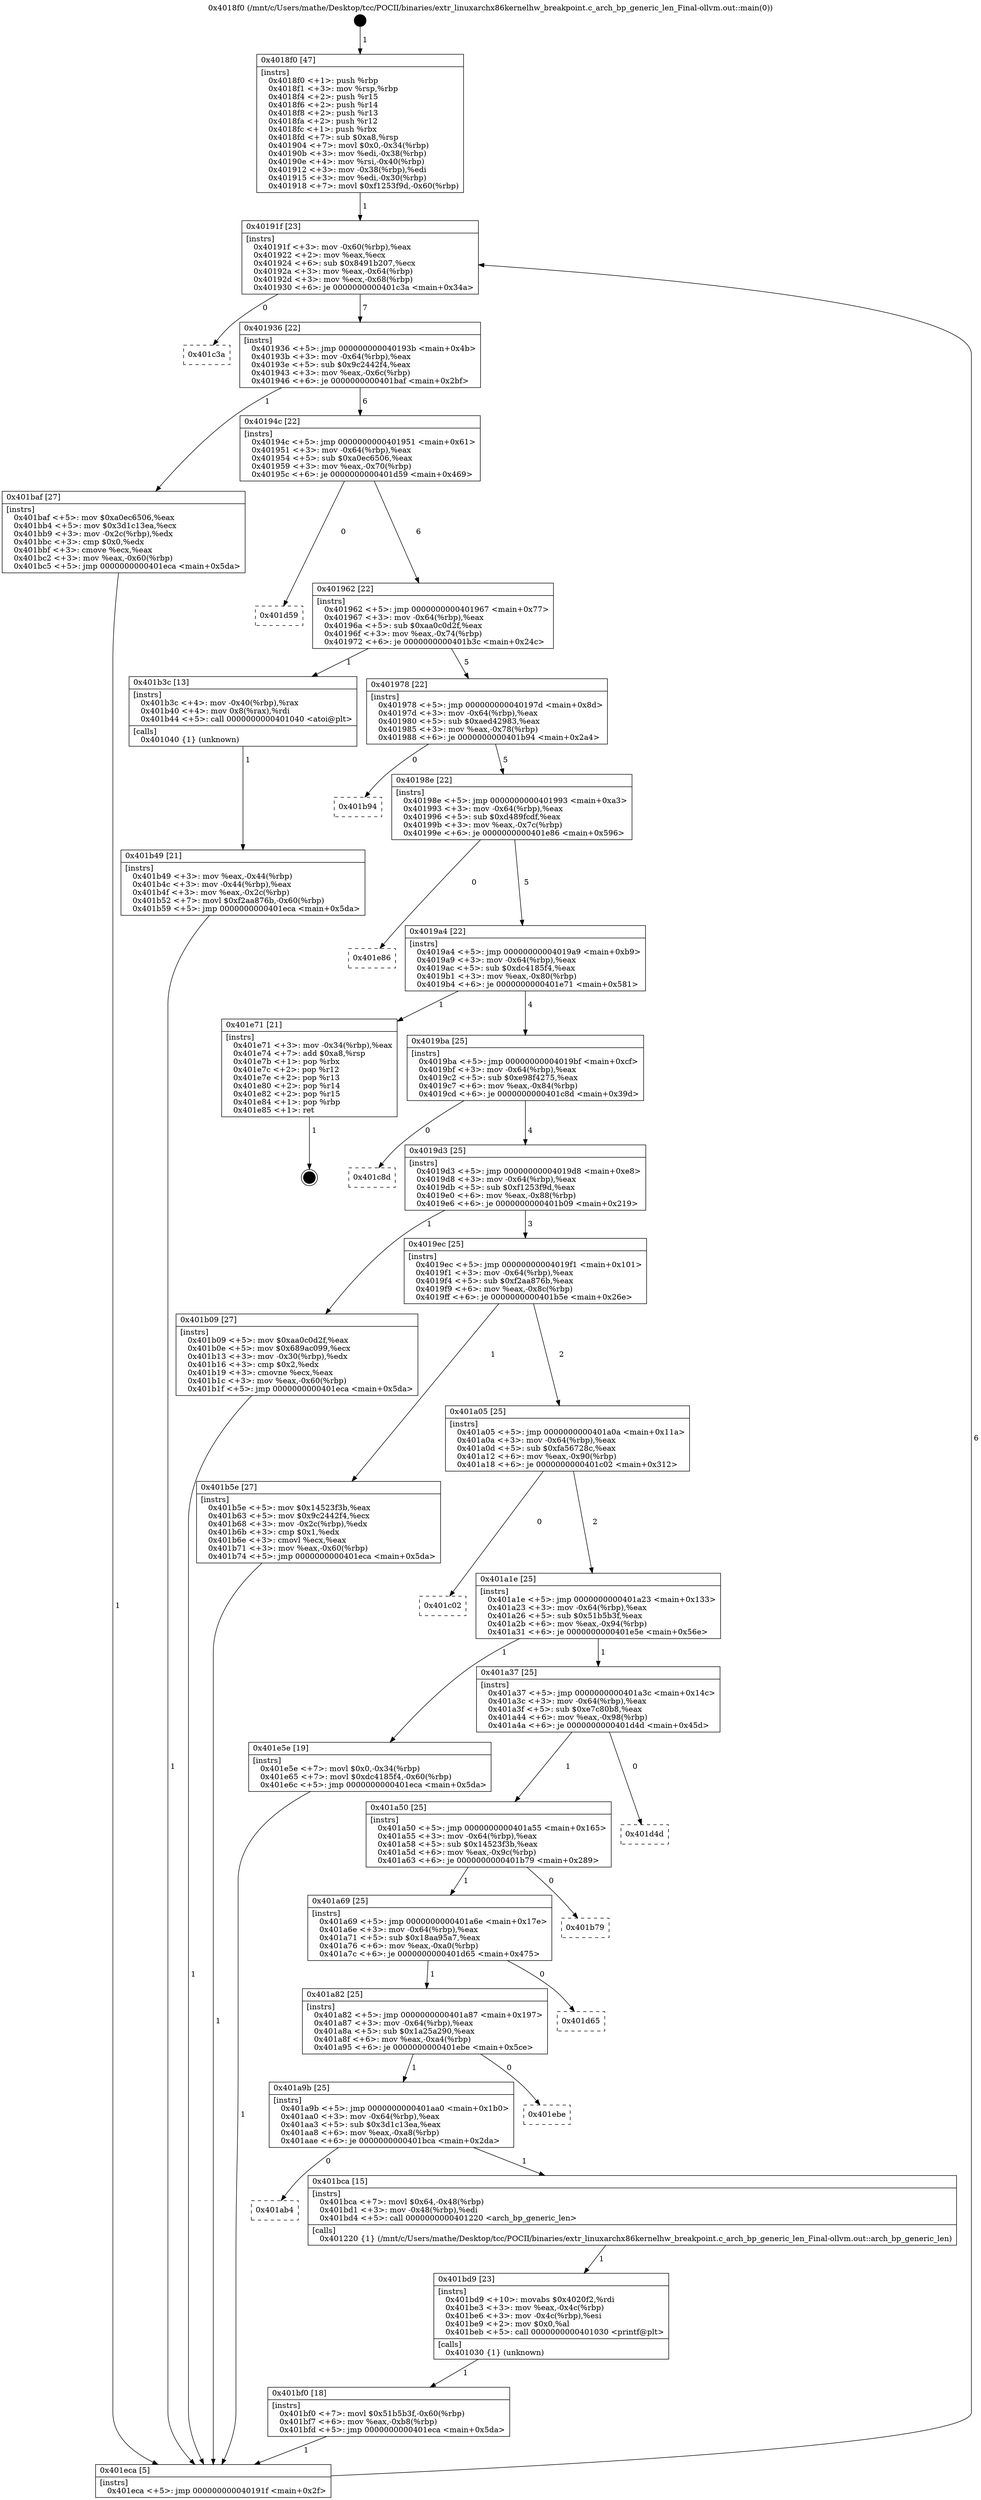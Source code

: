 digraph "0x4018f0" {
  label = "0x4018f0 (/mnt/c/Users/mathe/Desktop/tcc/POCII/binaries/extr_linuxarchx86kernelhw_breakpoint.c_arch_bp_generic_len_Final-ollvm.out::main(0))"
  labelloc = "t"
  node[shape=record]

  Entry [label="",width=0.3,height=0.3,shape=circle,fillcolor=black,style=filled]
  "0x40191f" [label="{
     0x40191f [23]\l
     | [instrs]\l
     &nbsp;&nbsp;0x40191f \<+3\>: mov -0x60(%rbp),%eax\l
     &nbsp;&nbsp;0x401922 \<+2\>: mov %eax,%ecx\l
     &nbsp;&nbsp;0x401924 \<+6\>: sub $0x8491b207,%ecx\l
     &nbsp;&nbsp;0x40192a \<+3\>: mov %eax,-0x64(%rbp)\l
     &nbsp;&nbsp;0x40192d \<+3\>: mov %ecx,-0x68(%rbp)\l
     &nbsp;&nbsp;0x401930 \<+6\>: je 0000000000401c3a \<main+0x34a\>\l
  }"]
  "0x401c3a" [label="{
     0x401c3a\l
  }", style=dashed]
  "0x401936" [label="{
     0x401936 [22]\l
     | [instrs]\l
     &nbsp;&nbsp;0x401936 \<+5\>: jmp 000000000040193b \<main+0x4b\>\l
     &nbsp;&nbsp;0x40193b \<+3\>: mov -0x64(%rbp),%eax\l
     &nbsp;&nbsp;0x40193e \<+5\>: sub $0x9c2442f4,%eax\l
     &nbsp;&nbsp;0x401943 \<+3\>: mov %eax,-0x6c(%rbp)\l
     &nbsp;&nbsp;0x401946 \<+6\>: je 0000000000401baf \<main+0x2bf\>\l
  }"]
  Exit [label="",width=0.3,height=0.3,shape=circle,fillcolor=black,style=filled,peripheries=2]
  "0x401baf" [label="{
     0x401baf [27]\l
     | [instrs]\l
     &nbsp;&nbsp;0x401baf \<+5\>: mov $0xa0ec6506,%eax\l
     &nbsp;&nbsp;0x401bb4 \<+5\>: mov $0x3d1c13ea,%ecx\l
     &nbsp;&nbsp;0x401bb9 \<+3\>: mov -0x2c(%rbp),%edx\l
     &nbsp;&nbsp;0x401bbc \<+3\>: cmp $0x0,%edx\l
     &nbsp;&nbsp;0x401bbf \<+3\>: cmove %ecx,%eax\l
     &nbsp;&nbsp;0x401bc2 \<+3\>: mov %eax,-0x60(%rbp)\l
     &nbsp;&nbsp;0x401bc5 \<+5\>: jmp 0000000000401eca \<main+0x5da\>\l
  }"]
  "0x40194c" [label="{
     0x40194c [22]\l
     | [instrs]\l
     &nbsp;&nbsp;0x40194c \<+5\>: jmp 0000000000401951 \<main+0x61\>\l
     &nbsp;&nbsp;0x401951 \<+3\>: mov -0x64(%rbp),%eax\l
     &nbsp;&nbsp;0x401954 \<+5\>: sub $0xa0ec6506,%eax\l
     &nbsp;&nbsp;0x401959 \<+3\>: mov %eax,-0x70(%rbp)\l
     &nbsp;&nbsp;0x40195c \<+6\>: je 0000000000401d59 \<main+0x469\>\l
  }"]
  "0x401bf0" [label="{
     0x401bf0 [18]\l
     | [instrs]\l
     &nbsp;&nbsp;0x401bf0 \<+7\>: movl $0x51b5b3f,-0x60(%rbp)\l
     &nbsp;&nbsp;0x401bf7 \<+6\>: mov %eax,-0xb8(%rbp)\l
     &nbsp;&nbsp;0x401bfd \<+5\>: jmp 0000000000401eca \<main+0x5da\>\l
  }"]
  "0x401d59" [label="{
     0x401d59\l
  }", style=dashed]
  "0x401962" [label="{
     0x401962 [22]\l
     | [instrs]\l
     &nbsp;&nbsp;0x401962 \<+5\>: jmp 0000000000401967 \<main+0x77\>\l
     &nbsp;&nbsp;0x401967 \<+3\>: mov -0x64(%rbp),%eax\l
     &nbsp;&nbsp;0x40196a \<+5\>: sub $0xaa0c0d2f,%eax\l
     &nbsp;&nbsp;0x40196f \<+3\>: mov %eax,-0x74(%rbp)\l
     &nbsp;&nbsp;0x401972 \<+6\>: je 0000000000401b3c \<main+0x24c\>\l
  }"]
  "0x401bd9" [label="{
     0x401bd9 [23]\l
     | [instrs]\l
     &nbsp;&nbsp;0x401bd9 \<+10\>: movabs $0x4020f2,%rdi\l
     &nbsp;&nbsp;0x401be3 \<+3\>: mov %eax,-0x4c(%rbp)\l
     &nbsp;&nbsp;0x401be6 \<+3\>: mov -0x4c(%rbp),%esi\l
     &nbsp;&nbsp;0x401be9 \<+2\>: mov $0x0,%al\l
     &nbsp;&nbsp;0x401beb \<+5\>: call 0000000000401030 \<printf@plt\>\l
     | [calls]\l
     &nbsp;&nbsp;0x401030 \{1\} (unknown)\l
  }"]
  "0x401b3c" [label="{
     0x401b3c [13]\l
     | [instrs]\l
     &nbsp;&nbsp;0x401b3c \<+4\>: mov -0x40(%rbp),%rax\l
     &nbsp;&nbsp;0x401b40 \<+4\>: mov 0x8(%rax),%rdi\l
     &nbsp;&nbsp;0x401b44 \<+5\>: call 0000000000401040 \<atoi@plt\>\l
     | [calls]\l
     &nbsp;&nbsp;0x401040 \{1\} (unknown)\l
  }"]
  "0x401978" [label="{
     0x401978 [22]\l
     | [instrs]\l
     &nbsp;&nbsp;0x401978 \<+5\>: jmp 000000000040197d \<main+0x8d\>\l
     &nbsp;&nbsp;0x40197d \<+3\>: mov -0x64(%rbp),%eax\l
     &nbsp;&nbsp;0x401980 \<+5\>: sub $0xaed42983,%eax\l
     &nbsp;&nbsp;0x401985 \<+3\>: mov %eax,-0x78(%rbp)\l
     &nbsp;&nbsp;0x401988 \<+6\>: je 0000000000401b94 \<main+0x2a4\>\l
  }"]
  "0x401ab4" [label="{
     0x401ab4\l
  }", style=dashed]
  "0x401b94" [label="{
     0x401b94\l
  }", style=dashed]
  "0x40198e" [label="{
     0x40198e [22]\l
     | [instrs]\l
     &nbsp;&nbsp;0x40198e \<+5\>: jmp 0000000000401993 \<main+0xa3\>\l
     &nbsp;&nbsp;0x401993 \<+3\>: mov -0x64(%rbp),%eax\l
     &nbsp;&nbsp;0x401996 \<+5\>: sub $0xd489fcdf,%eax\l
     &nbsp;&nbsp;0x40199b \<+3\>: mov %eax,-0x7c(%rbp)\l
     &nbsp;&nbsp;0x40199e \<+6\>: je 0000000000401e86 \<main+0x596\>\l
  }"]
  "0x401bca" [label="{
     0x401bca [15]\l
     | [instrs]\l
     &nbsp;&nbsp;0x401bca \<+7\>: movl $0x64,-0x48(%rbp)\l
     &nbsp;&nbsp;0x401bd1 \<+3\>: mov -0x48(%rbp),%edi\l
     &nbsp;&nbsp;0x401bd4 \<+5\>: call 0000000000401220 \<arch_bp_generic_len\>\l
     | [calls]\l
     &nbsp;&nbsp;0x401220 \{1\} (/mnt/c/Users/mathe/Desktop/tcc/POCII/binaries/extr_linuxarchx86kernelhw_breakpoint.c_arch_bp_generic_len_Final-ollvm.out::arch_bp_generic_len)\l
  }"]
  "0x401e86" [label="{
     0x401e86\l
  }", style=dashed]
  "0x4019a4" [label="{
     0x4019a4 [22]\l
     | [instrs]\l
     &nbsp;&nbsp;0x4019a4 \<+5\>: jmp 00000000004019a9 \<main+0xb9\>\l
     &nbsp;&nbsp;0x4019a9 \<+3\>: mov -0x64(%rbp),%eax\l
     &nbsp;&nbsp;0x4019ac \<+5\>: sub $0xdc4185f4,%eax\l
     &nbsp;&nbsp;0x4019b1 \<+3\>: mov %eax,-0x80(%rbp)\l
     &nbsp;&nbsp;0x4019b4 \<+6\>: je 0000000000401e71 \<main+0x581\>\l
  }"]
  "0x401a9b" [label="{
     0x401a9b [25]\l
     | [instrs]\l
     &nbsp;&nbsp;0x401a9b \<+5\>: jmp 0000000000401aa0 \<main+0x1b0\>\l
     &nbsp;&nbsp;0x401aa0 \<+3\>: mov -0x64(%rbp),%eax\l
     &nbsp;&nbsp;0x401aa3 \<+5\>: sub $0x3d1c13ea,%eax\l
     &nbsp;&nbsp;0x401aa8 \<+6\>: mov %eax,-0xa8(%rbp)\l
     &nbsp;&nbsp;0x401aae \<+6\>: je 0000000000401bca \<main+0x2da\>\l
  }"]
  "0x401e71" [label="{
     0x401e71 [21]\l
     | [instrs]\l
     &nbsp;&nbsp;0x401e71 \<+3\>: mov -0x34(%rbp),%eax\l
     &nbsp;&nbsp;0x401e74 \<+7\>: add $0xa8,%rsp\l
     &nbsp;&nbsp;0x401e7b \<+1\>: pop %rbx\l
     &nbsp;&nbsp;0x401e7c \<+2\>: pop %r12\l
     &nbsp;&nbsp;0x401e7e \<+2\>: pop %r13\l
     &nbsp;&nbsp;0x401e80 \<+2\>: pop %r14\l
     &nbsp;&nbsp;0x401e82 \<+2\>: pop %r15\l
     &nbsp;&nbsp;0x401e84 \<+1\>: pop %rbp\l
     &nbsp;&nbsp;0x401e85 \<+1\>: ret\l
  }"]
  "0x4019ba" [label="{
     0x4019ba [25]\l
     | [instrs]\l
     &nbsp;&nbsp;0x4019ba \<+5\>: jmp 00000000004019bf \<main+0xcf\>\l
     &nbsp;&nbsp;0x4019bf \<+3\>: mov -0x64(%rbp),%eax\l
     &nbsp;&nbsp;0x4019c2 \<+5\>: sub $0xe98f4275,%eax\l
     &nbsp;&nbsp;0x4019c7 \<+6\>: mov %eax,-0x84(%rbp)\l
     &nbsp;&nbsp;0x4019cd \<+6\>: je 0000000000401c8d \<main+0x39d\>\l
  }"]
  "0x401ebe" [label="{
     0x401ebe\l
  }", style=dashed]
  "0x401c8d" [label="{
     0x401c8d\l
  }", style=dashed]
  "0x4019d3" [label="{
     0x4019d3 [25]\l
     | [instrs]\l
     &nbsp;&nbsp;0x4019d3 \<+5\>: jmp 00000000004019d8 \<main+0xe8\>\l
     &nbsp;&nbsp;0x4019d8 \<+3\>: mov -0x64(%rbp),%eax\l
     &nbsp;&nbsp;0x4019db \<+5\>: sub $0xf1253f9d,%eax\l
     &nbsp;&nbsp;0x4019e0 \<+6\>: mov %eax,-0x88(%rbp)\l
     &nbsp;&nbsp;0x4019e6 \<+6\>: je 0000000000401b09 \<main+0x219\>\l
  }"]
  "0x401a82" [label="{
     0x401a82 [25]\l
     | [instrs]\l
     &nbsp;&nbsp;0x401a82 \<+5\>: jmp 0000000000401a87 \<main+0x197\>\l
     &nbsp;&nbsp;0x401a87 \<+3\>: mov -0x64(%rbp),%eax\l
     &nbsp;&nbsp;0x401a8a \<+5\>: sub $0x1a25a290,%eax\l
     &nbsp;&nbsp;0x401a8f \<+6\>: mov %eax,-0xa4(%rbp)\l
     &nbsp;&nbsp;0x401a95 \<+6\>: je 0000000000401ebe \<main+0x5ce\>\l
  }"]
  "0x401b09" [label="{
     0x401b09 [27]\l
     | [instrs]\l
     &nbsp;&nbsp;0x401b09 \<+5\>: mov $0xaa0c0d2f,%eax\l
     &nbsp;&nbsp;0x401b0e \<+5\>: mov $0x689ac099,%ecx\l
     &nbsp;&nbsp;0x401b13 \<+3\>: mov -0x30(%rbp),%edx\l
     &nbsp;&nbsp;0x401b16 \<+3\>: cmp $0x2,%edx\l
     &nbsp;&nbsp;0x401b19 \<+3\>: cmovne %ecx,%eax\l
     &nbsp;&nbsp;0x401b1c \<+3\>: mov %eax,-0x60(%rbp)\l
     &nbsp;&nbsp;0x401b1f \<+5\>: jmp 0000000000401eca \<main+0x5da\>\l
  }"]
  "0x4019ec" [label="{
     0x4019ec [25]\l
     | [instrs]\l
     &nbsp;&nbsp;0x4019ec \<+5\>: jmp 00000000004019f1 \<main+0x101\>\l
     &nbsp;&nbsp;0x4019f1 \<+3\>: mov -0x64(%rbp),%eax\l
     &nbsp;&nbsp;0x4019f4 \<+5\>: sub $0xf2aa876b,%eax\l
     &nbsp;&nbsp;0x4019f9 \<+6\>: mov %eax,-0x8c(%rbp)\l
     &nbsp;&nbsp;0x4019ff \<+6\>: je 0000000000401b5e \<main+0x26e\>\l
  }"]
  "0x401eca" [label="{
     0x401eca [5]\l
     | [instrs]\l
     &nbsp;&nbsp;0x401eca \<+5\>: jmp 000000000040191f \<main+0x2f\>\l
  }"]
  "0x4018f0" [label="{
     0x4018f0 [47]\l
     | [instrs]\l
     &nbsp;&nbsp;0x4018f0 \<+1\>: push %rbp\l
     &nbsp;&nbsp;0x4018f1 \<+3\>: mov %rsp,%rbp\l
     &nbsp;&nbsp;0x4018f4 \<+2\>: push %r15\l
     &nbsp;&nbsp;0x4018f6 \<+2\>: push %r14\l
     &nbsp;&nbsp;0x4018f8 \<+2\>: push %r13\l
     &nbsp;&nbsp;0x4018fa \<+2\>: push %r12\l
     &nbsp;&nbsp;0x4018fc \<+1\>: push %rbx\l
     &nbsp;&nbsp;0x4018fd \<+7\>: sub $0xa8,%rsp\l
     &nbsp;&nbsp;0x401904 \<+7\>: movl $0x0,-0x34(%rbp)\l
     &nbsp;&nbsp;0x40190b \<+3\>: mov %edi,-0x38(%rbp)\l
     &nbsp;&nbsp;0x40190e \<+4\>: mov %rsi,-0x40(%rbp)\l
     &nbsp;&nbsp;0x401912 \<+3\>: mov -0x38(%rbp),%edi\l
     &nbsp;&nbsp;0x401915 \<+3\>: mov %edi,-0x30(%rbp)\l
     &nbsp;&nbsp;0x401918 \<+7\>: movl $0xf1253f9d,-0x60(%rbp)\l
  }"]
  "0x401b49" [label="{
     0x401b49 [21]\l
     | [instrs]\l
     &nbsp;&nbsp;0x401b49 \<+3\>: mov %eax,-0x44(%rbp)\l
     &nbsp;&nbsp;0x401b4c \<+3\>: mov -0x44(%rbp),%eax\l
     &nbsp;&nbsp;0x401b4f \<+3\>: mov %eax,-0x2c(%rbp)\l
     &nbsp;&nbsp;0x401b52 \<+7\>: movl $0xf2aa876b,-0x60(%rbp)\l
     &nbsp;&nbsp;0x401b59 \<+5\>: jmp 0000000000401eca \<main+0x5da\>\l
  }"]
  "0x401d65" [label="{
     0x401d65\l
  }", style=dashed]
  "0x401b5e" [label="{
     0x401b5e [27]\l
     | [instrs]\l
     &nbsp;&nbsp;0x401b5e \<+5\>: mov $0x14523f3b,%eax\l
     &nbsp;&nbsp;0x401b63 \<+5\>: mov $0x9c2442f4,%ecx\l
     &nbsp;&nbsp;0x401b68 \<+3\>: mov -0x2c(%rbp),%edx\l
     &nbsp;&nbsp;0x401b6b \<+3\>: cmp $0x1,%edx\l
     &nbsp;&nbsp;0x401b6e \<+3\>: cmovl %ecx,%eax\l
     &nbsp;&nbsp;0x401b71 \<+3\>: mov %eax,-0x60(%rbp)\l
     &nbsp;&nbsp;0x401b74 \<+5\>: jmp 0000000000401eca \<main+0x5da\>\l
  }"]
  "0x401a05" [label="{
     0x401a05 [25]\l
     | [instrs]\l
     &nbsp;&nbsp;0x401a05 \<+5\>: jmp 0000000000401a0a \<main+0x11a\>\l
     &nbsp;&nbsp;0x401a0a \<+3\>: mov -0x64(%rbp),%eax\l
     &nbsp;&nbsp;0x401a0d \<+5\>: sub $0xfa56728c,%eax\l
     &nbsp;&nbsp;0x401a12 \<+6\>: mov %eax,-0x90(%rbp)\l
     &nbsp;&nbsp;0x401a18 \<+6\>: je 0000000000401c02 \<main+0x312\>\l
  }"]
  "0x401a69" [label="{
     0x401a69 [25]\l
     | [instrs]\l
     &nbsp;&nbsp;0x401a69 \<+5\>: jmp 0000000000401a6e \<main+0x17e\>\l
     &nbsp;&nbsp;0x401a6e \<+3\>: mov -0x64(%rbp),%eax\l
     &nbsp;&nbsp;0x401a71 \<+5\>: sub $0x18aa95a7,%eax\l
     &nbsp;&nbsp;0x401a76 \<+6\>: mov %eax,-0xa0(%rbp)\l
     &nbsp;&nbsp;0x401a7c \<+6\>: je 0000000000401d65 \<main+0x475\>\l
  }"]
  "0x401c02" [label="{
     0x401c02\l
  }", style=dashed]
  "0x401a1e" [label="{
     0x401a1e [25]\l
     | [instrs]\l
     &nbsp;&nbsp;0x401a1e \<+5\>: jmp 0000000000401a23 \<main+0x133\>\l
     &nbsp;&nbsp;0x401a23 \<+3\>: mov -0x64(%rbp),%eax\l
     &nbsp;&nbsp;0x401a26 \<+5\>: sub $0x51b5b3f,%eax\l
     &nbsp;&nbsp;0x401a2b \<+6\>: mov %eax,-0x94(%rbp)\l
     &nbsp;&nbsp;0x401a31 \<+6\>: je 0000000000401e5e \<main+0x56e\>\l
  }"]
  "0x401b79" [label="{
     0x401b79\l
  }", style=dashed]
  "0x401e5e" [label="{
     0x401e5e [19]\l
     | [instrs]\l
     &nbsp;&nbsp;0x401e5e \<+7\>: movl $0x0,-0x34(%rbp)\l
     &nbsp;&nbsp;0x401e65 \<+7\>: movl $0xdc4185f4,-0x60(%rbp)\l
     &nbsp;&nbsp;0x401e6c \<+5\>: jmp 0000000000401eca \<main+0x5da\>\l
  }"]
  "0x401a37" [label="{
     0x401a37 [25]\l
     | [instrs]\l
     &nbsp;&nbsp;0x401a37 \<+5\>: jmp 0000000000401a3c \<main+0x14c\>\l
     &nbsp;&nbsp;0x401a3c \<+3\>: mov -0x64(%rbp),%eax\l
     &nbsp;&nbsp;0x401a3f \<+5\>: sub $0xe7c80b8,%eax\l
     &nbsp;&nbsp;0x401a44 \<+6\>: mov %eax,-0x98(%rbp)\l
     &nbsp;&nbsp;0x401a4a \<+6\>: je 0000000000401d4d \<main+0x45d\>\l
  }"]
  "0x401a50" [label="{
     0x401a50 [25]\l
     | [instrs]\l
     &nbsp;&nbsp;0x401a50 \<+5\>: jmp 0000000000401a55 \<main+0x165\>\l
     &nbsp;&nbsp;0x401a55 \<+3\>: mov -0x64(%rbp),%eax\l
     &nbsp;&nbsp;0x401a58 \<+5\>: sub $0x14523f3b,%eax\l
     &nbsp;&nbsp;0x401a5d \<+6\>: mov %eax,-0x9c(%rbp)\l
     &nbsp;&nbsp;0x401a63 \<+6\>: je 0000000000401b79 \<main+0x289\>\l
  }"]
  "0x401d4d" [label="{
     0x401d4d\l
  }", style=dashed]
  Entry -> "0x4018f0" [label=" 1"]
  "0x40191f" -> "0x401c3a" [label=" 0"]
  "0x40191f" -> "0x401936" [label=" 7"]
  "0x401e71" -> Exit [label=" 1"]
  "0x401936" -> "0x401baf" [label=" 1"]
  "0x401936" -> "0x40194c" [label=" 6"]
  "0x401e5e" -> "0x401eca" [label=" 1"]
  "0x40194c" -> "0x401d59" [label=" 0"]
  "0x40194c" -> "0x401962" [label=" 6"]
  "0x401bf0" -> "0x401eca" [label=" 1"]
  "0x401962" -> "0x401b3c" [label=" 1"]
  "0x401962" -> "0x401978" [label=" 5"]
  "0x401bd9" -> "0x401bf0" [label=" 1"]
  "0x401978" -> "0x401b94" [label=" 0"]
  "0x401978" -> "0x40198e" [label=" 5"]
  "0x401bca" -> "0x401bd9" [label=" 1"]
  "0x40198e" -> "0x401e86" [label=" 0"]
  "0x40198e" -> "0x4019a4" [label=" 5"]
  "0x401a9b" -> "0x401ab4" [label=" 0"]
  "0x4019a4" -> "0x401e71" [label=" 1"]
  "0x4019a4" -> "0x4019ba" [label=" 4"]
  "0x401a9b" -> "0x401bca" [label=" 1"]
  "0x4019ba" -> "0x401c8d" [label=" 0"]
  "0x4019ba" -> "0x4019d3" [label=" 4"]
  "0x401a82" -> "0x401a9b" [label=" 1"]
  "0x4019d3" -> "0x401b09" [label=" 1"]
  "0x4019d3" -> "0x4019ec" [label=" 3"]
  "0x401b09" -> "0x401eca" [label=" 1"]
  "0x4018f0" -> "0x40191f" [label=" 1"]
  "0x401eca" -> "0x40191f" [label=" 6"]
  "0x401b3c" -> "0x401b49" [label=" 1"]
  "0x401b49" -> "0x401eca" [label=" 1"]
  "0x401a82" -> "0x401ebe" [label=" 0"]
  "0x4019ec" -> "0x401b5e" [label=" 1"]
  "0x4019ec" -> "0x401a05" [label=" 2"]
  "0x401b5e" -> "0x401eca" [label=" 1"]
  "0x401baf" -> "0x401eca" [label=" 1"]
  "0x401a69" -> "0x401a82" [label=" 1"]
  "0x401a05" -> "0x401c02" [label=" 0"]
  "0x401a05" -> "0x401a1e" [label=" 2"]
  "0x401a69" -> "0x401d65" [label=" 0"]
  "0x401a1e" -> "0x401e5e" [label=" 1"]
  "0x401a1e" -> "0x401a37" [label=" 1"]
  "0x401a50" -> "0x401a69" [label=" 1"]
  "0x401a37" -> "0x401d4d" [label=" 0"]
  "0x401a37" -> "0x401a50" [label=" 1"]
  "0x401a50" -> "0x401b79" [label=" 0"]
}
